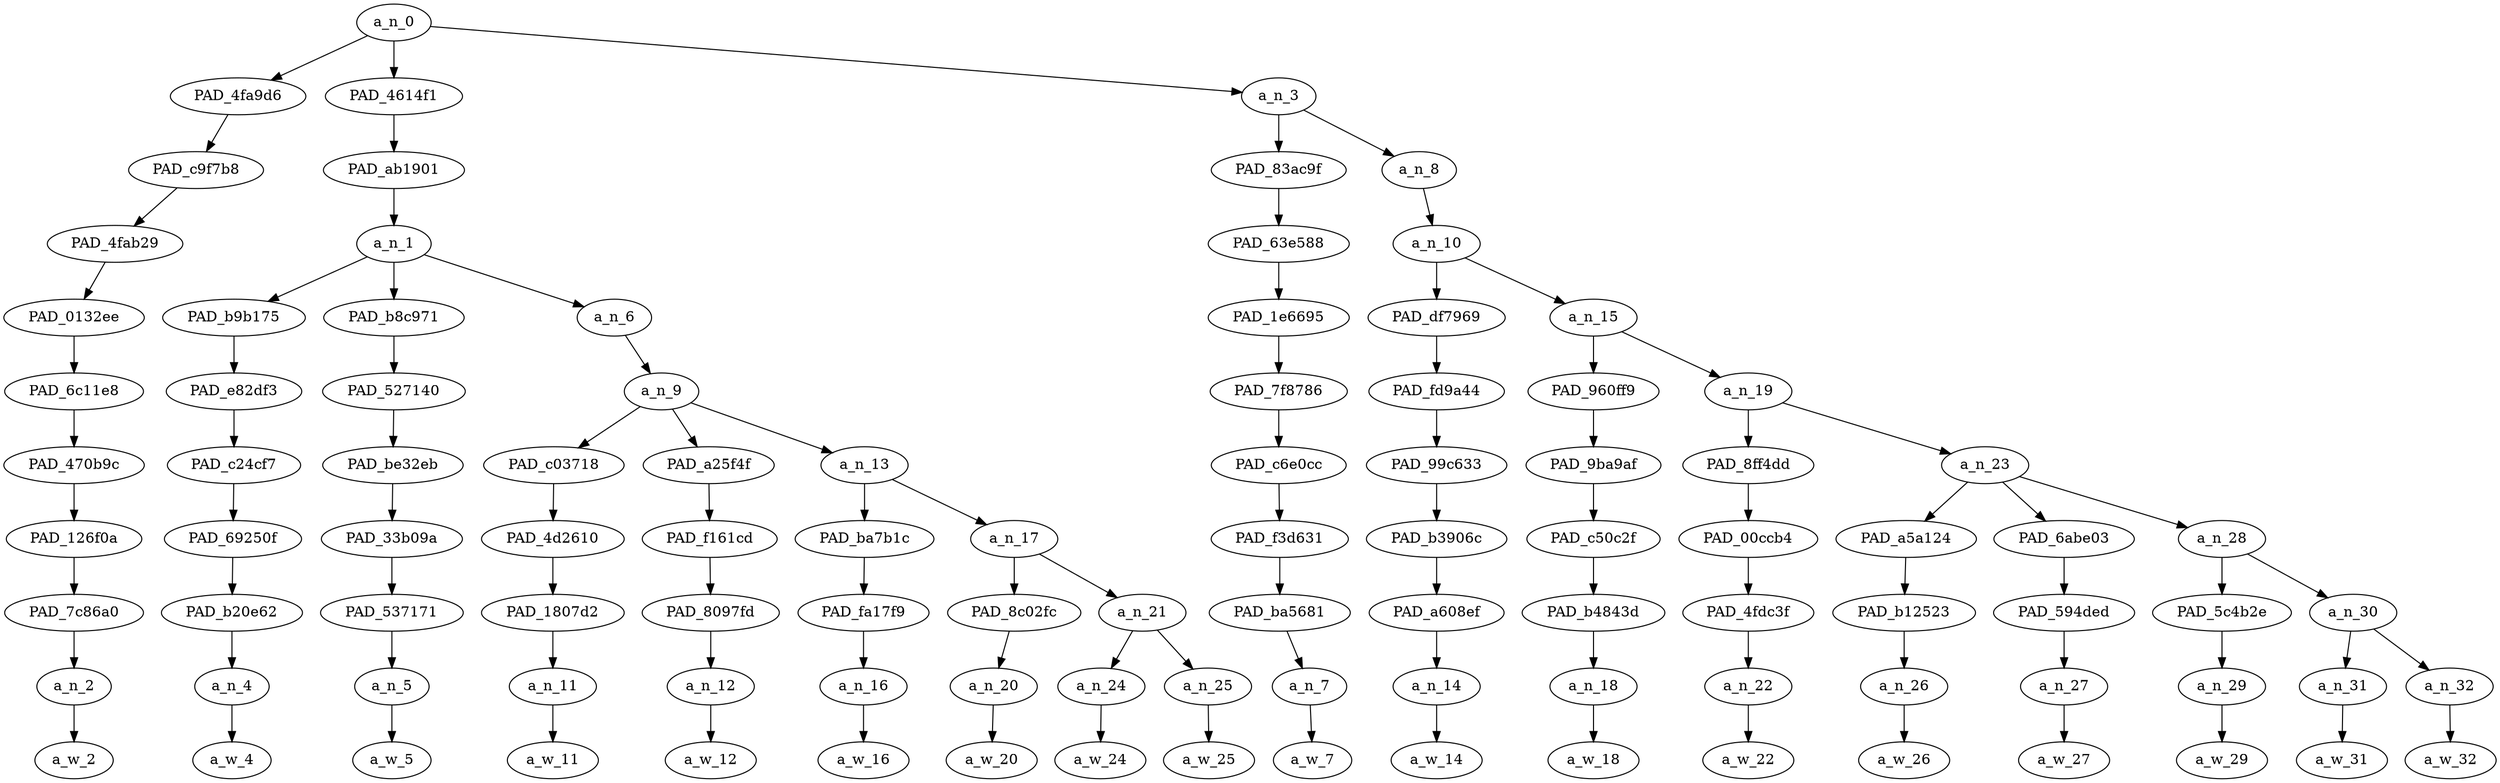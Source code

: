 strict digraph "" {
	a_n_0	[div_dir=-1,
		index=0,
		level=10,
		pos="6.482060185185186,10!",
		text_span="[0, 1, 2, 3, 4, 5, 6, 7, 8, 9, 10, 11, 12, 13, 14, 15, 16, 17]",
		value=1.00000000];
	PAD_4fa9d6	[div_dir=-1,
		index=1,
		level=9,
		pos="8.0,9!",
		text_span="[8]",
		value=0.04552821];
	a_n_0 -> PAD_4fa9d6;
	PAD_4614f1	[div_dir=-1,
		index=0,
		level=9,
		pos="1.4305555555555554,9!",
		text_span="[0, 1, 2, 3, 4, 5, 6, 7]",
		value=0.46279071];
	a_n_0 -> PAD_4614f1;
	a_n_3	[div_dir=-1,
		index=2,
		level=9,
		pos="10.015625,9!",
		text_span="[9, 10, 11, 12, 13, 14, 15, 16, 17]",
		value=0.49122739];
	a_n_0 -> a_n_3;
	PAD_c9f7b8	[div_dir=-1,
		index=1,
		level=8,
		pos="8.0,8!",
		text_span="[8]",
		value=0.04552821];
	PAD_4fa9d6 -> PAD_c9f7b8;
	PAD_4fab29	[div_dir=-1,
		index=1,
		level=7,
		pos="8.0,7!",
		text_span="[8]",
		value=0.04552821];
	PAD_c9f7b8 -> PAD_4fab29;
	PAD_0132ee	[div_dir=-1,
		index=3,
		level=6,
		pos="8.0,6!",
		text_span="[8]",
		value=0.04552821];
	PAD_4fab29 -> PAD_0132ee;
	PAD_6c11e8	[div_dir=-1,
		index=3,
		level=5,
		pos="8.0,5!",
		text_span="[8]",
		value=0.04552821];
	PAD_0132ee -> PAD_6c11e8;
	PAD_470b9c	[div_dir=-1,
		index=5,
		level=4,
		pos="8.0,4!",
		text_span="[8]",
		value=0.04552821];
	PAD_6c11e8 -> PAD_470b9c;
	PAD_126f0a	[div_dir=-1,
		index=6,
		level=3,
		pos="8.0,3!",
		text_span="[8]",
		value=0.04552821];
	PAD_470b9c -> PAD_126f0a;
	PAD_7c86a0	[div_dir=-1,
		index=7,
		level=2,
		pos="8.0,2!",
		text_span="[8]",
		value=0.04552821];
	PAD_126f0a -> PAD_7c86a0;
	a_n_2	[div_dir=-1,
		index=8,
		level=1,
		pos="8.0,1!",
		text_span="[8]",
		value=0.04552821];
	PAD_7c86a0 -> a_n_2;
	a_w_2	[div_dir=0,
		index=8,
		level=0,
		pos="8,0!",
		text_span="[8]",
		value=i];
	a_n_2 -> a_w_2;
	PAD_ab1901	[div_dir=-1,
		index=0,
		level=8,
		pos="1.4305555555555554,8!",
		text_span="[0, 1, 2, 3, 4, 5, 6, 7]",
		value=0.46279071];
	PAD_4614f1 -> PAD_ab1901;
	a_n_1	[div_dir=-1,
		index=0,
		level=7,
		pos="1.4305555555555554,7!",
		text_span="[0, 1, 2, 3, 4, 5, 6, 7]",
		value=0.46279071];
	PAD_ab1901 -> a_n_1;
	PAD_b9b175	[div_dir=-1,
		index=0,
		level=6,
		pos="0.0,6!",
		text_span="[0]",
		value=0.04808664];
	a_n_1 -> PAD_b9b175;
	PAD_b8c971	[div_dir=-1,
		index=1,
		level=6,
		pos="1.0,6!",
		text_span="[1]",
		value=0.03593118];
	a_n_1 -> PAD_b8c971;
	a_n_6	[div_dir=-1,
		index=2,
		level=6,
		pos="3.2916666666666665,6!",
		text_span="[2, 3, 4, 5, 6, 7]",
		value=0.37828285];
	a_n_1 -> a_n_6;
	PAD_e82df3	[div_dir=-1,
		index=0,
		level=5,
		pos="0.0,5!",
		text_span="[0]",
		value=0.04808664];
	PAD_b9b175 -> PAD_e82df3;
	PAD_c24cf7	[div_dir=-1,
		index=0,
		level=4,
		pos="0.0,4!",
		text_span="[0]",
		value=0.04808664];
	PAD_e82df3 -> PAD_c24cf7;
	PAD_69250f	[div_dir=-1,
		index=0,
		level=3,
		pos="0.0,3!",
		text_span="[0]",
		value=0.04808664];
	PAD_c24cf7 -> PAD_69250f;
	PAD_b20e62	[div_dir=-1,
		index=0,
		level=2,
		pos="0.0,2!",
		text_span="[0]",
		value=0.04808664];
	PAD_69250f -> PAD_b20e62;
	a_n_4	[div_dir=-1,
		index=0,
		level=1,
		pos="0.0,1!",
		text_span="[0]",
		value=0.04808664];
	PAD_b20e62 -> a_n_4;
	a_w_4	[div_dir=0,
		index=0,
		level=0,
		pos="0,0!",
		text_span="[0]",
		value=instead];
	a_n_4 -> a_w_4;
	PAD_527140	[div_dir=-1,
		index=1,
		level=5,
		pos="1.0,5!",
		text_span="[1]",
		value=0.03593118];
	PAD_b8c971 -> PAD_527140;
	PAD_be32eb	[div_dir=-1,
		index=1,
		level=4,
		pos="1.0,4!",
		text_span="[1]",
		value=0.03593118];
	PAD_527140 -> PAD_be32eb;
	PAD_33b09a	[div_dir=-1,
		index=1,
		level=3,
		pos="1.0,3!",
		text_span="[1]",
		value=0.03593118];
	PAD_be32eb -> PAD_33b09a;
	PAD_537171	[div_dir=-1,
		index=1,
		level=2,
		pos="1.0,2!",
		text_span="[1]",
		value=0.03593118];
	PAD_33b09a -> PAD_537171;
	a_n_5	[div_dir=-1,
		index=1,
		level=1,
		pos="1.0,1!",
		text_span="[1]",
		value=0.03593118];
	PAD_537171 -> a_n_5;
	a_w_5	[div_dir=0,
		index=1,
		level=0,
		pos="1,0!",
		text_span="[1]",
		value=of];
	a_n_5 -> a_w_5;
	a_n_9	[div_dir=-1,
		index=2,
		level=5,
		pos="3.2916666666666665,5!",
		text_span="[2, 3, 4, 5, 6, 7]",
		value=0.37805287];
	a_n_6 -> a_n_9;
	PAD_c03718	[div_dir=1,
		index=2,
		level=4,
		pos="2.0,4!",
		text_span="[2]",
		value=0.05831329];
	a_n_9 -> PAD_c03718;
	PAD_a25f4f	[div_dir=1,
		index=3,
		level=4,
		pos="3.0,4!",
		text_span="[3]",
		value=0.08416977];
	a_n_9 -> PAD_a25f4f;
	a_n_13	[div_dir=-1,
		index=4,
		level=4,
		pos="4.875,4!",
		text_span="[4, 5, 6, 7]",
		value=0.23533984];
	a_n_9 -> a_n_13;
	PAD_4d2610	[div_dir=1,
		index=2,
		level=3,
		pos="2.0,3!",
		text_span="[2]",
		value=0.05831329];
	PAD_c03718 -> PAD_4d2610;
	PAD_1807d2	[div_dir=1,
		index=2,
		level=2,
		pos="2.0,2!",
		text_span="[2]",
		value=0.05831329];
	PAD_4d2610 -> PAD_1807d2;
	a_n_11	[div_dir=1,
		index=2,
		level=1,
		pos="2.0,1!",
		text_span="[2]",
		value=0.05831329];
	PAD_1807d2 -> a_n_11;
	a_w_11	[div_dir=0,
		index=2,
		level=0,
		pos="2,0!",
		text_span="[2]",
		value=teaching];
	a_n_11 -> a_w_11;
	PAD_f161cd	[div_dir=1,
		index=3,
		level=3,
		pos="3.0,3!",
		text_span="[3]",
		value=0.08416977];
	PAD_a25f4f -> PAD_f161cd;
	PAD_8097fd	[div_dir=1,
		index=3,
		level=2,
		pos="3.0,2!",
		text_span="[3]",
		value=0.08416977];
	PAD_f161cd -> PAD_8097fd;
	a_n_12	[div_dir=1,
		index=3,
		level=1,
		pos="3.0,1!",
		text_span="[3]",
		value=0.08416977];
	PAD_8097fd -> a_n_12;
	a_w_12	[div_dir=0,
		index=3,
		level=0,
		pos="3,0!",
		text_span="[3]",
		value=girls];
	a_n_12 -> a_w_12;
	PAD_ba7b1c	[div_dir=-1,
		index=4,
		level=3,
		pos="4.0,3!",
		text_span="[4]",
		value=0.03520957];
	a_n_13 -> PAD_ba7b1c;
	a_n_17	[div_dir=-1,
		index=5,
		level=3,
		pos="5.75,3!",
		text_span="[5, 6, 7]",
		value=0.19973655];
	a_n_13 -> a_n_17;
	PAD_fa17f9	[div_dir=-1,
		index=4,
		level=2,
		pos="4.0,2!",
		text_span="[4]",
		value=0.03520957];
	PAD_ba7b1c -> PAD_fa17f9;
	a_n_16	[div_dir=-1,
		index=4,
		level=1,
		pos="4.0,1!",
		text_span="[4]",
		value=0.03520957];
	PAD_fa17f9 -> a_n_16;
	a_w_16	[div_dir=0,
		index=4,
		level=0,
		pos="4,0!",
		text_span="[4]",
		value=not];
	a_n_16 -> a_w_16;
	PAD_8c02fc	[div_dir=-1,
		index=5,
		level=2,
		pos="5.0,2!",
		text_span="[5]",
		value=0.02958131];
	a_n_17 -> PAD_8c02fc;
	a_n_21	[div_dir=-1,
		index=6,
		level=2,
		pos="6.5,2!",
		text_span="[6, 7]",
		value=0.16971085];
	a_n_17 -> a_n_21;
	a_n_20	[div_dir=-1,
		index=5,
		level=1,
		pos="5.0,1!",
		text_span="[5]",
		value=0.02958131];
	PAD_8c02fc -> a_n_20;
	a_w_20	[div_dir=0,
		index=5,
		level=0,
		pos="5,0!",
		text_span="[5]",
		value=to];
	a_n_20 -> a_w_20;
	a_n_24	[div_dir=-1,
		index=6,
		level=1,
		pos="6.0,1!",
		text_span="[6]",
		value=0.04205394];
	a_n_21 -> a_n_24;
	a_n_25	[div_dir=-1,
		index=7,
		level=1,
		pos="7.0,1!",
		text_span="[7]",
		value=0.12716932];
	a_n_21 -> a_n_25;
	a_w_24	[div_dir=0,
		index=6,
		level=0,
		pos="6,0!",
		text_span="[6]",
		value=be];
	a_n_24 -> a_w_24;
	a_w_25	[div_dir=0,
		index=7,
		level=0,
		pos="7,0!",
		text_span="[7]",
		value=raped];
	a_n_25 -> a_w_25;
	PAD_83ac9f	[div_dir=-1,
		index=2,
		level=8,
		pos="9.0,8!",
		text_span="[9]",
		value=0.03711571];
	a_n_3 -> PAD_83ac9f;
	a_n_8	[div_dir=-1,
		index=3,
		level=8,
		pos="11.03125,8!",
		text_span="[10, 11, 12, 13, 14, 15, 16, 17]",
		value=0.45397891];
	a_n_3 -> a_n_8;
	PAD_63e588	[div_dir=-1,
		index=2,
		level=7,
		pos="9.0,7!",
		text_span="[9]",
		value=0.03711571];
	PAD_83ac9f -> PAD_63e588;
	PAD_1e6695	[div_dir=-1,
		index=4,
		level=6,
		pos="9.0,6!",
		text_span="[9]",
		value=0.03711571];
	PAD_63e588 -> PAD_1e6695;
	PAD_7f8786	[div_dir=-1,
		index=4,
		level=5,
		pos="9.0,5!",
		text_span="[9]",
		value=0.03711571];
	PAD_1e6695 -> PAD_7f8786;
	PAD_c6e0cc	[div_dir=-1,
		index=6,
		level=4,
		pos="9.0,4!",
		text_span="[9]",
		value=0.03711571];
	PAD_7f8786 -> PAD_c6e0cc;
	PAD_f3d631	[div_dir=-1,
		index=7,
		level=3,
		pos="9.0,3!",
		text_span="[9]",
		value=0.03711571];
	PAD_c6e0cc -> PAD_f3d631;
	PAD_ba5681	[div_dir=-1,
		index=8,
		level=2,
		pos="9.0,2!",
		text_span="[9]",
		value=0.03711571];
	PAD_f3d631 -> PAD_ba5681;
	a_n_7	[div_dir=-1,
		index=9,
		level=1,
		pos="9.0,1!",
		text_span="[9]",
		value=0.03711571];
	PAD_ba5681 -> a_n_7;
	a_w_7	[div_dir=0,
		index=9,
		level=0,
		pos="9,0!",
		text_span="[9]",
		value=think];
	a_n_7 -> a_w_7;
	a_n_10	[div_dir=-1,
		index=3,
		level=7,
		pos="11.03125,7!",
		text_span="[10, 11, 12, 13, 14, 15, 16, 17]",
		value=0.45388069];
	a_n_8 -> a_n_10;
	PAD_df7969	[div_dir=-1,
		index=5,
		level=6,
		pos="10.0,6!",
		text_span="[10]",
		value=0.03750529];
	a_n_10 -> PAD_df7969;
	a_n_15	[div_dir=-1,
		index=6,
		level=6,
		pos="12.0625,6!",
		text_span="[11, 12, 13, 14, 15, 16, 17]",
		value=0.41627717];
	a_n_10 -> a_n_15;
	PAD_fd9a44	[div_dir=-1,
		index=5,
		level=5,
		pos="10.0,5!",
		text_span="[10]",
		value=0.03750529];
	PAD_df7969 -> PAD_fd9a44;
	PAD_99c633	[div_dir=-1,
		index=7,
		level=4,
		pos="10.0,4!",
		text_span="[10]",
		value=0.03750529];
	PAD_fd9a44 -> PAD_99c633;
	PAD_b3906c	[div_dir=-1,
		index=8,
		level=3,
		pos="10.0,3!",
		text_span="[10]",
		value=0.03750529];
	PAD_99c633 -> PAD_b3906c;
	PAD_a608ef	[div_dir=-1,
		index=9,
		level=2,
		pos="10.0,2!",
		text_span="[10]",
		value=0.03750529];
	PAD_b3906c -> PAD_a608ef;
	a_n_14	[div_dir=-1,
		index=10,
		level=1,
		pos="10.0,1!",
		text_span="[10]",
		value=0.03750529];
	PAD_a608ef -> a_n_14;
	a_w_14	[div_dir=0,
		index=10,
		level=0,
		pos="10,0!",
		text_span="[10]",
		value=we];
	a_n_14 -> a_w_14;
	PAD_960ff9	[div_dir=-1,
		index=6,
		level=5,
		pos="11.0,5!",
		text_span="[11]",
		value=0.03483661];
	a_n_15 -> PAD_960ff9;
	a_n_19	[div_dir=-1,
		index=7,
		level=5,
		pos="13.125,5!",
		text_span="[12, 13, 14, 15, 16, 17]",
		value=0.38135718];
	a_n_15 -> a_n_19;
	PAD_9ba9af	[div_dir=-1,
		index=8,
		level=4,
		pos="11.0,4!",
		text_span="[11]",
		value=0.03483661];
	PAD_960ff9 -> PAD_9ba9af;
	PAD_c50c2f	[div_dir=-1,
		index=9,
		level=3,
		pos="11.0,3!",
		text_span="[11]",
		value=0.03483661];
	PAD_9ba9af -> PAD_c50c2f;
	PAD_b4843d	[div_dir=-1,
		index=10,
		level=2,
		pos="11.0,2!",
		text_span="[11]",
		value=0.03483661];
	PAD_c50c2f -> PAD_b4843d;
	a_n_18	[div_dir=-1,
		index=11,
		level=1,
		pos="11.0,1!",
		text_span="[11]",
		value=0.03483661];
	PAD_b4843d -> a_n_18;
	a_w_18	[div_dir=0,
		index=11,
		level=0,
		pos="11,0!",
		text_span="[11]",
		value=should];
	a_n_18 -> a_w_18;
	PAD_8ff4dd	[div_dir=1,
		index=9,
		level=4,
		pos="12.0,4!",
		text_span="[12]",
		value=0.03193072];
	a_n_19 -> PAD_8ff4dd;
	a_n_23	[div_dir=-1,
		index=10,
		level=4,
		pos="14.25,4!",
		text_span="[13, 14, 15, 16, 17]",
		value=0.34934276];
	a_n_19 -> a_n_23;
	PAD_00ccb4	[div_dir=1,
		index=10,
		level=3,
		pos="12.0,3!",
		text_span="[12]",
		value=0.03193072];
	PAD_8ff4dd -> PAD_00ccb4;
	PAD_4fdc3f	[div_dir=1,
		index=11,
		level=2,
		pos="12.0,2!",
		text_span="[12]",
		value=0.03193072];
	PAD_00ccb4 -> PAD_4fdc3f;
	a_n_22	[div_dir=1,
		index=12,
		level=1,
		pos="12.0,1!",
		text_span="[12]",
		value=0.03193072];
	PAD_4fdc3f -> a_n_22;
	a_w_22	[div_dir=0,
		index=12,
		level=0,
		pos="12,0!",
		text_span="[12]",
		value=be1];
	a_n_22 -> a_w_22;
	PAD_a5a124	[div_dir=1,
		index=11,
		level=3,
		pos="13.0,3!",
		text_span="[13]",
		value=0.06242176];
	a_n_23 -> PAD_a5a124;
	PAD_6abe03	[div_dir=1,
		index=12,
		level=3,
		pos="14.0,3!",
		text_span="[14]",
		value=0.08934656];
	a_n_23 -> PAD_6abe03;
	a_n_28	[div_dir=-1,
		index=13,
		level=3,
		pos="15.75,3!",
		text_span="[15, 16, 17]",
		value=0.19745695];
	a_n_23 -> a_n_28;
	PAD_b12523	[div_dir=1,
		index=12,
		level=2,
		pos="13.0,2!",
		text_span="[13]",
		value=0.06242176];
	PAD_a5a124 -> PAD_b12523;
	a_n_26	[div_dir=1,
		index=13,
		level=1,
		pos="13.0,1!",
		text_span="[13]",
		value=0.06242176];
	PAD_b12523 -> a_n_26;
	a_w_26	[div_dir=0,
		index=13,
		level=0,
		pos="13,0!",
		text_span="[13]",
		value=teaching1];
	a_n_26 -> a_w_26;
	PAD_594ded	[div_dir=1,
		index=13,
		level=2,
		pos="14.0,2!",
		text_span="[14]",
		value=0.08934656];
	PAD_6abe03 -> PAD_594ded;
	a_n_27	[div_dir=1,
		index=14,
		level=1,
		pos="14.0,1!",
		text_span="[14]",
		value=0.08934656];
	PAD_594ded -> a_n_27;
	a_w_27	[div_dir=0,
		index=14,
		level=0,
		pos="14,0!",
		text_span="[14]",
		value=boys];
	a_n_27 -> a_w_27;
	PAD_5c4b2e	[div_dir=1,
		index=14,
		level=2,
		pos="15.0,2!",
		text_span="[15]",
		value=0.03628415];
	a_n_28 -> PAD_5c4b2e;
	a_n_30	[div_dir=-1,
		index=15,
		level=2,
		pos="16.5,2!",
		text_span="[16, 17]",
		value=0.16072151];
	a_n_28 -> a_n_30;
	a_n_29	[div_dir=1,
		index=15,
		level=1,
		pos="15.0,1!",
		text_span="[15]",
		value=0.03628415];
	PAD_5c4b2e -> a_n_29;
	a_w_29	[div_dir=0,
		index=15,
		level=0,
		pos="15,0!",
		text_span="[15]",
		value=not1];
	a_n_29 -> a_w_29;
	a_n_31	[div_dir=-1,
		index=16,
		level=1,
		pos="16.0,1!",
		text_span="[16]",
		value=0.03746680];
	a_n_30 -> a_n_31;
	a_n_32	[div_dir=-1,
		index=17,
		level=1,
		pos="17.0,1!",
		text_span="[17]",
		value=0.12264154];
	a_n_30 -> a_n_32;
	a_w_31	[div_dir=0,
		index=16,
		level=0,
		pos="16,0!",
		text_span="[16]",
		value=to1];
	a_n_31 -> a_w_31;
	a_w_32	[div_dir=0,
		index=17,
		level=0,
		pos="17,0!",
		text_span="[17]",
		value=rape];
	a_n_32 -> a_w_32;
}
